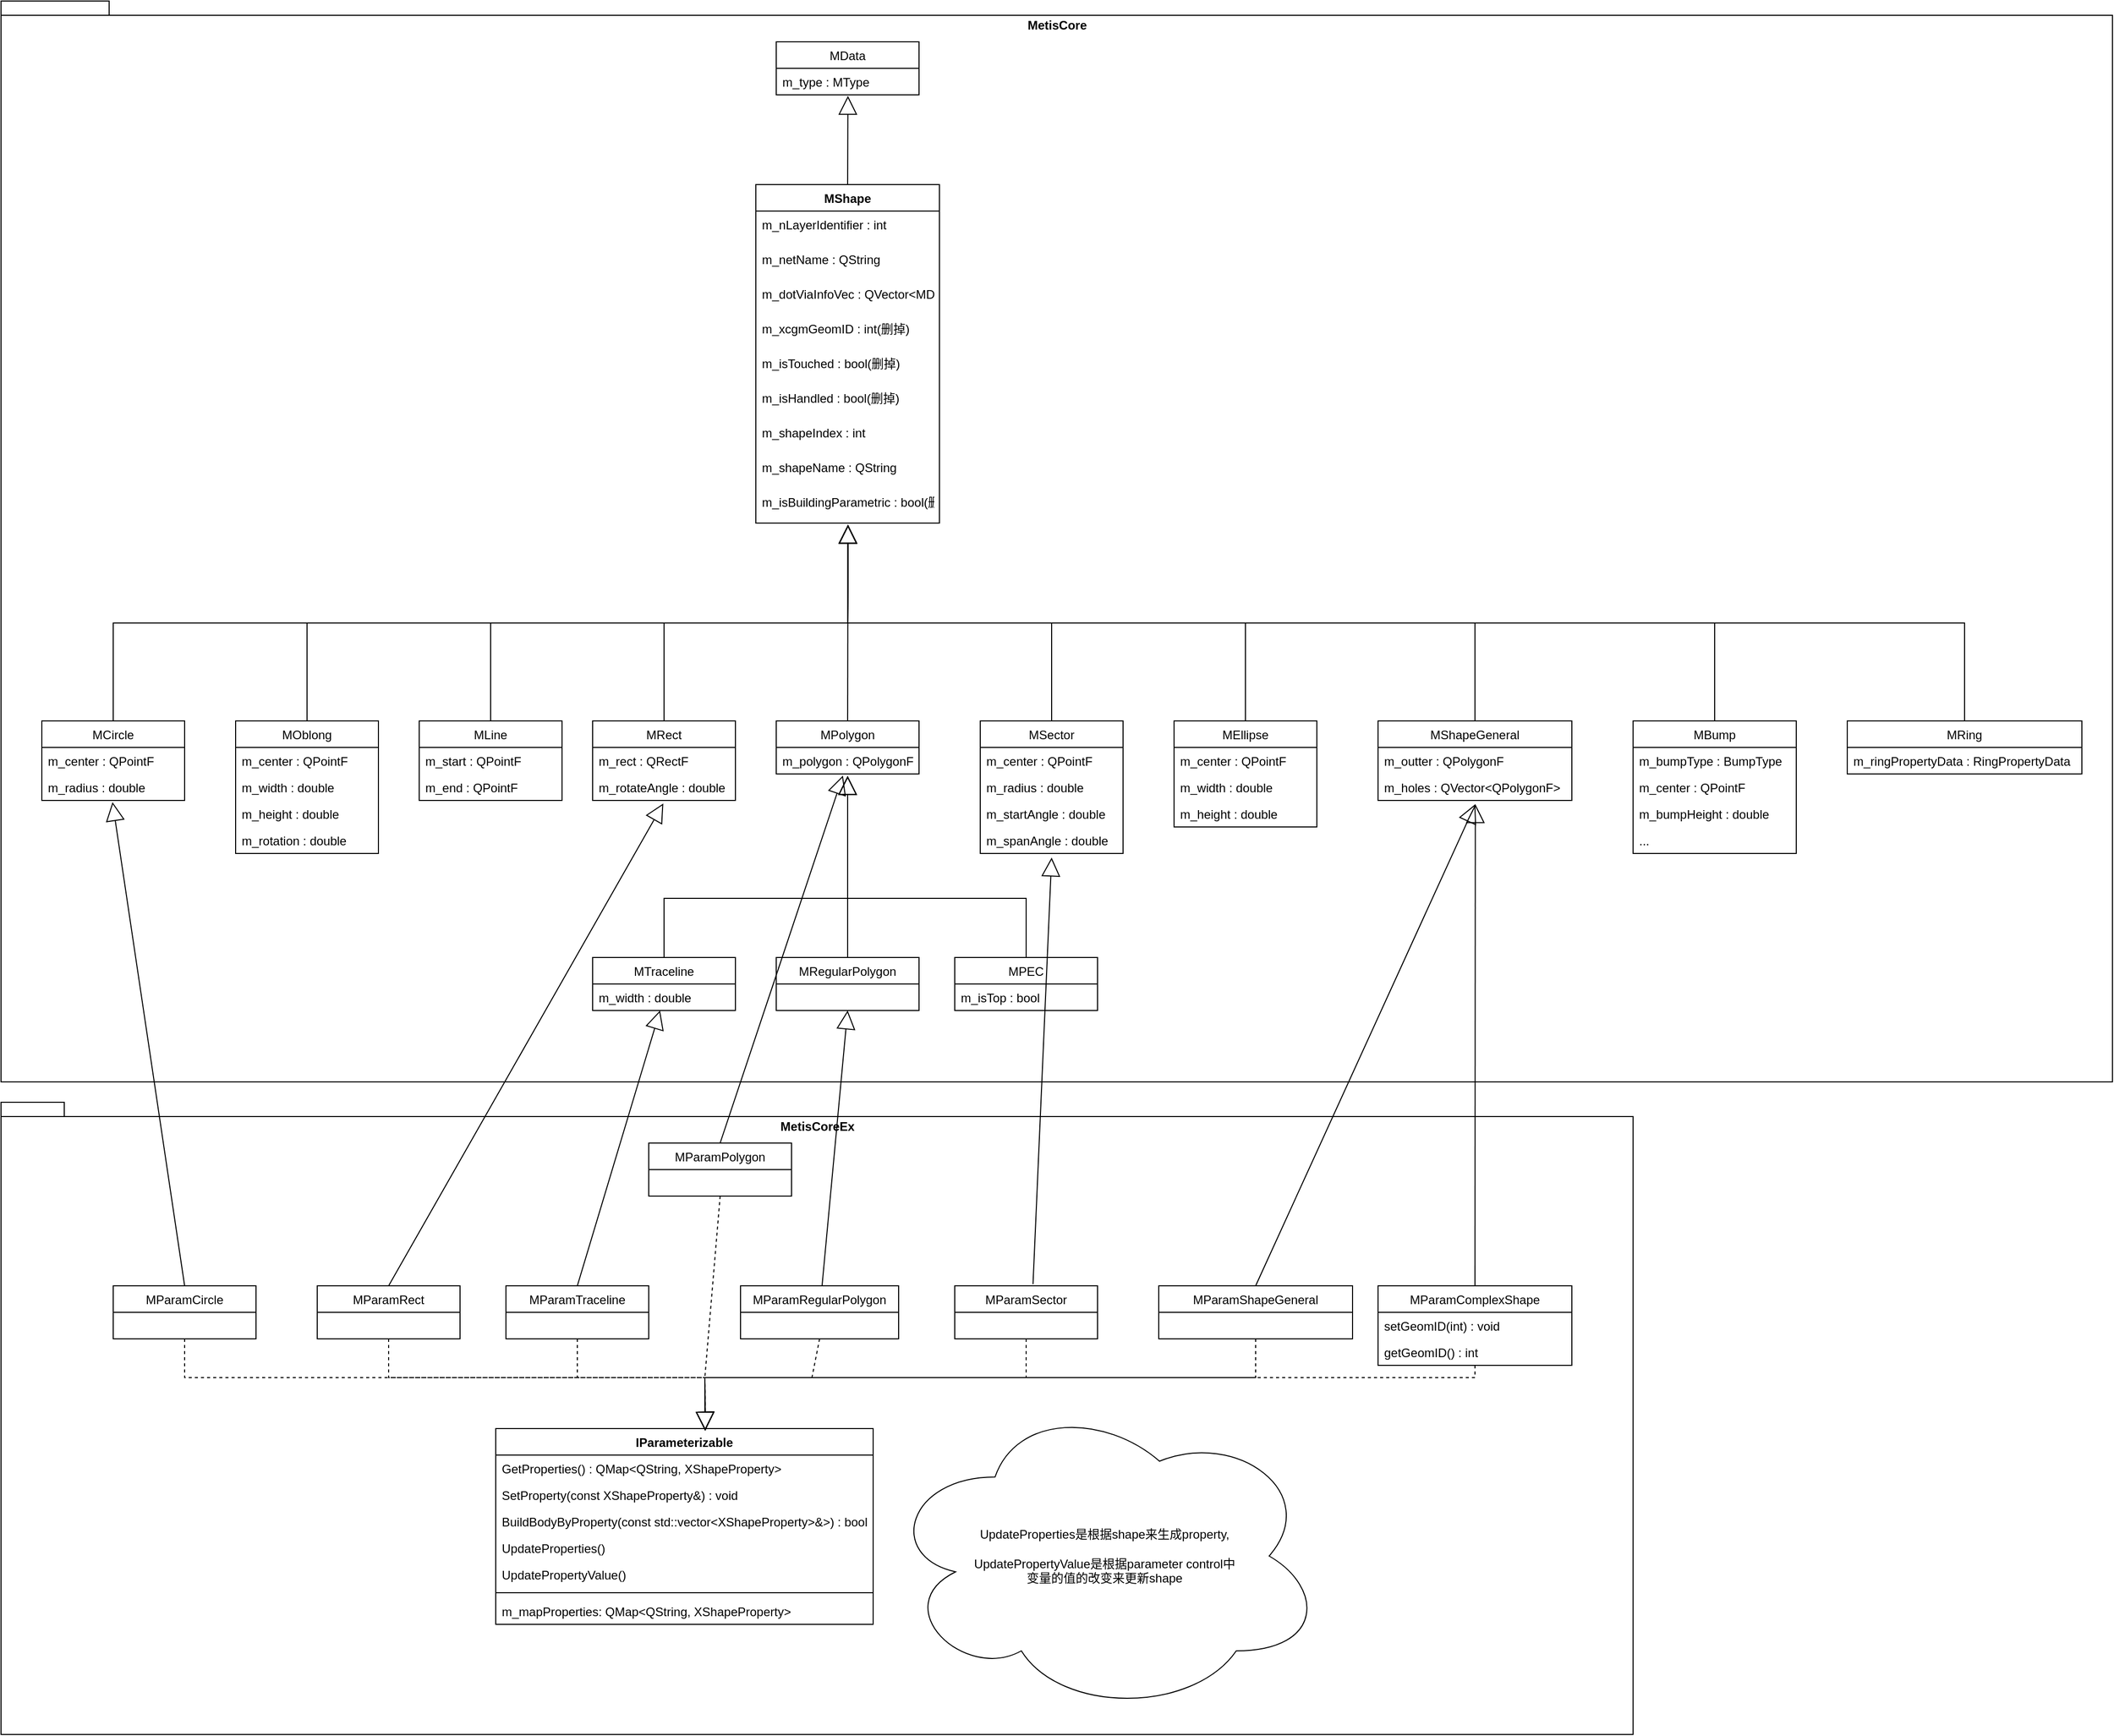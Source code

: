 <mxfile version="15.8.8" type="github">
  <diagram id="C5RBs43oDa-KdzZeNtuy" name="Page-1">
    <mxGraphModel dx="2915" dy="980" grid="1" gridSize="10" guides="1" tooltips="1" connect="1" arrows="1" fold="1" page="1" pageScale="1" pageWidth="827" pageHeight="1169" math="0" shadow="0">
      <root>
        <mxCell id="WIyWlLk6GJQsqaUBKTNV-0" />
        <mxCell id="WIyWlLk6GJQsqaUBKTNV-1" parent="WIyWlLk6GJQsqaUBKTNV-0" />
        <mxCell id="aMKjrzGWHhNSNLpxODro-223" value="MetisCoreEx" style="shape=folder;fontStyle=1;spacingTop=10;tabWidth=40;tabHeight=14;tabPosition=left;html=1;verticalAlign=top;" vertex="1" parent="WIyWlLk6GJQsqaUBKTNV-1">
          <mxGeometry x="-470" y="1090" width="1600" height="620" as="geometry" />
        </mxCell>
        <mxCell id="aMKjrzGWHhNSNLpxODro-220" value="MetisCore" style="shape=folder;fontStyle=1;spacingTop=10;tabWidth=40;tabHeight=14;tabPosition=left;html=1;verticalAlign=top;" vertex="1" parent="WIyWlLk6GJQsqaUBKTNV-1">
          <mxGeometry x="-470" y="10" width="2070" height="1060" as="geometry" />
        </mxCell>
        <mxCell id="aMKjrzGWHhNSNLpxODro-22" value="MShape" style="swimlane;fontStyle=1;align=center;verticalAlign=top;childLayout=stackLayout;horizontal=1;startSize=26;horizontalStack=0;resizeParent=1;resizeParentMax=0;resizeLast=0;collapsible=1;marginBottom=0;" vertex="1" parent="WIyWlLk6GJQsqaUBKTNV-1">
          <mxGeometry x="270" y="190" width="180" height="332" as="geometry" />
        </mxCell>
        <object label="m_nLayerIdentifier : int" id="aMKjrzGWHhNSNLpxODro-30">
          <mxCell style="text;strokeColor=none;fillColor=none;align=left;verticalAlign=top;spacingLeft=4;spacingRight=4;overflow=hidden;rotatable=0;points=[[0,0.5],[1,0.5]];portConstraint=eastwest;" vertex="1" parent="aMKjrzGWHhNSNLpxODro-22">
            <mxGeometry y="26" width="180" height="34" as="geometry" />
          </mxCell>
        </object>
        <object label="m_netName : QString" id="aMKjrzGWHhNSNLpxODro-33">
          <mxCell style="text;strokeColor=none;fillColor=none;align=left;verticalAlign=top;spacingLeft=4;spacingRight=4;overflow=hidden;rotatable=0;points=[[0,0.5],[1,0.5]];portConstraint=eastwest;" vertex="1" parent="aMKjrzGWHhNSNLpxODro-22">
            <mxGeometry y="60" width="180" height="34" as="geometry" />
          </mxCell>
        </object>
        <object label="m_dotViaInfoVec : QVector&lt;MDotViaInfo&gt;" id="aMKjrzGWHhNSNLpxODro-32">
          <mxCell style="text;strokeColor=none;fillColor=none;align=left;verticalAlign=top;spacingLeft=4;spacingRight=4;overflow=hidden;rotatable=0;points=[[0,0.5],[1,0.5]];portConstraint=eastwest;" vertex="1" parent="aMKjrzGWHhNSNLpxODro-22">
            <mxGeometry y="94" width="180" height="34" as="geometry" />
          </mxCell>
        </object>
        <object label="m_xcgmGeomID : int(删掉)" id="aMKjrzGWHhNSNLpxODro-31">
          <mxCell style="text;strokeColor=none;fillColor=none;align=left;verticalAlign=top;spacingLeft=4;spacingRight=4;overflow=hidden;rotatable=0;points=[[0,0.5],[1,0.5]];portConstraint=eastwest;" vertex="1" parent="aMKjrzGWHhNSNLpxODro-22">
            <mxGeometry y="128" width="180" height="34" as="geometry" />
          </mxCell>
        </object>
        <object label="m_isTouched : bool(删掉)" id="aMKjrzGWHhNSNLpxODro-35">
          <mxCell style="text;strokeColor=none;fillColor=none;align=left;verticalAlign=top;spacingLeft=4;spacingRight=4;overflow=hidden;rotatable=0;points=[[0,0.5],[1,0.5]];portConstraint=eastwest;" vertex="1" parent="aMKjrzGWHhNSNLpxODro-22">
            <mxGeometry y="162" width="180" height="34" as="geometry" />
          </mxCell>
        </object>
        <object label="m_isHandled : bool(删掉)" id="aMKjrzGWHhNSNLpxODro-36">
          <mxCell style="text;strokeColor=none;fillColor=none;align=left;verticalAlign=top;spacingLeft=4;spacingRight=4;overflow=hidden;rotatable=0;points=[[0,0.5],[1,0.5]];portConstraint=eastwest;" vertex="1" parent="aMKjrzGWHhNSNLpxODro-22">
            <mxGeometry y="196" width="180" height="34" as="geometry" />
          </mxCell>
        </object>
        <object label="m_shapeIndex : int" id="aMKjrzGWHhNSNLpxODro-37">
          <mxCell style="text;strokeColor=none;fillColor=none;align=left;verticalAlign=top;spacingLeft=4;spacingRight=4;overflow=hidden;rotatable=0;points=[[0,0.5],[1,0.5]];portConstraint=eastwest;" vertex="1" parent="aMKjrzGWHhNSNLpxODro-22">
            <mxGeometry y="230" width="180" height="34" as="geometry" />
          </mxCell>
        </object>
        <object label="m_shapeName : QString" id="aMKjrzGWHhNSNLpxODro-38">
          <mxCell style="text;strokeColor=none;fillColor=none;align=left;verticalAlign=top;spacingLeft=4;spacingRight=4;overflow=hidden;rotatable=0;points=[[0,0.5],[1,0.5]];portConstraint=eastwest;" vertex="1" parent="aMKjrzGWHhNSNLpxODro-22">
            <mxGeometry y="264" width="180" height="34" as="geometry" />
          </mxCell>
        </object>
        <object label="m_isBuildingParametric : bool(删掉)" id="aMKjrzGWHhNSNLpxODro-39">
          <mxCell style="text;strokeColor=none;fillColor=none;align=left;verticalAlign=top;spacingLeft=4;spacingRight=4;overflow=hidden;rotatable=0;points=[[0,0.5],[1,0.5]];portConstraint=eastwest;" vertex="1" parent="aMKjrzGWHhNSNLpxODro-22">
            <mxGeometry y="298" width="180" height="34" as="geometry" />
          </mxCell>
        </object>
        <mxCell id="aMKjrzGWHhNSNLpxODro-40" value="MData" style="swimlane;fontStyle=0;childLayout=stackLayout;horizontal=1;startSize=26;fillColor=none;horizontalStack=0;resizeParent=1;resizeParentMax=0;resizeLast=0;collapsible=1;marginBottom=0;" vertex="1" parent="WIyWlLk6GJQsqaUBKTNV-1">
          <mxGeometry x="290" y="50" width="140" height="52" as="geometry" />
        </mxCell>
        <mxCell id="aMKjrzGWHhNSNLpxODro-41" value="m_type : MType" style="text;strokeColor=none;fillColor=none;align=left;verticalAlign=top;spacingLeft=4;spacingRight=4;overflow=hidden;rotatable=0;points=[[0,0.5],[1,0.5]];portConstraint=eastwest;" vertex="1" parent="aMKjrzGWHhNSNLpxODro-40">
          <mxGeometry y="26" width="140" height="26" as="geometry" />
        </mxCell>
        <mxCell id="aMKjrzGWHhNSNLpxODro-45" value="" style="endArrow=block;endSize=16;endFill=0;html=1;rounded=0;exitX=0.5;exitY=0;exitDx=0;exitDy=0;entryX=0.502;entryY=1.038;entryDx=0;entryDy=0;entryPerimeter=0;" edge="1" parent="WIyWlLk6GJQsqaUBKTNV-1" source="aMKjrzGWHhNSNLpxODro-22" target="aMKjrzGWHhNSNLpxODro-41">
          <mxGeometry x="-0.078" y="-30" width="160" relative="1" as="geometry">
            <mxPoint x="468" y="50" as="sourcePoint" />
            <mxPoint x="628" y="50" as="targetPoint" />
            <mxPoint as="offset" />
          </mxGeometry>
        </mxCell>
        <mxCell id="aMKjrzGWHhNSNLpxODro-46" value="MCircle" style="swimlane;fontStyle=0;childLayout=stackLayout;horizontal=1;startSize=26;fillColor=none;horizontalStack=0;resizeParent=1;resizeParentMax=0;resizeLast=0;collapsible=1;marginBottom=0;" vertex="1" parent="WIyWlLk6GJQsqaUBKTNV-1">
          <mxGeometry x="-430" y="716" width="140" height="78" as="geometry" />
        </mxCell>
        <mxCell id="aMKjrzGWHhNSNLpxODro-47" value="m_center : QPointF" style="text;strokeColor=none;fillColor=none;align=left;verticalAlign=top;spacingLeft=4;spacingRight=4;overflow=hidden;rotatable=0;points=[[0,0.5],[1,0.5]];portConstraint=eastwest;" vertex="1" parent="aMKjrzGWHhNSNLpxODro-46">
          <mxGeometry y="26" width="140" height="26" as="geometry" />
        </mxCell>
        <mxCell id="aMKjrzGWHhNSNLpxODro-48" value="m_radius : double" style="text;strokeColor=none;fillColor=none;align=left;verticalAlign=top;spacingLeft=4;spacingRight=4;overflow=hidden;rotatable=0;points=[[0,0.5],[1,0.5]];portConstraint=eastwest;" vertex="1" parent="aMKjrzGWHhNSNLpxODro-46">
          <mxGeometry y="52" width="140" height="26" as="geometry" />
        </mxCell>
        <mxCell id="aMKjrzGWHhNSNLpxODro-50" value="MOblong" style="swimlane;fontStyle=0;childLayout=stackLayout;horizontal=1;startSize=26;fillColor=none;horizontalStack=0;resizeParent=1;resizeParentMax=0;resizeLast=0;collapsible=1;marginBottom=0;" vertex="1" parent="WIyWlLk6GJQsqaUBKTNV-1">
          <mxGeometry x="-240" y="716" width="140" height="130" as="geometry" />
        </mxCell>
        <mxCell id="aMKjrzGWHhNSNLpxODro-51" value="m_center : QPointF" style="text;strokeColor=none;fillColor=none;align=left;verticalAlign=top;spacingLeft=4;spacingRight=4;overflow=hidden;rotatable=0;points=[[0,0.5],[1,0.5]];portConstraint=eastwest;" vertex="1" parent="aMKjrzGWHhNSNLpxODro-50">
          <mxGeometry y="26" width="140" height="26" as="geometry" />
        </mxCell>
        <mxCell id="aMKjrzGWHhNSNLpxODro-52" value="m_width : double" style="text;strokeColor=none;fillColor=none;align=left;verticalAlign=top;spacingLeft=4;spacingRight=4;overflow=hidden;rotatable=0;points=[[0,0.5],[1,0.5]];portConstraint=eastwest;" vertex="1" parent="aMKjrzGWHhNSNLpxODro-50">
          <mxGeometry y="52" width="140" height="26" as="geometry" />
        </mxCell>
        <mxCell id="aMKjrzGWHhNSNLpxODro-53" value="m_height : double" style="text;strokeColor=none;fillColor=none;align=left;verticalAlign=top;spacingLeft=4;spacingRight=4;overflow=hidden;rotatable=0;points=[[0,0.5],[1,0.5]];portConstraint=eastwest;" vertex="1" parent="aMKjrzGWHhNSNLpxODro-50">
          <mxGeometry y="78" width="140" height="26" as="geometry" />
        </mxCell>
        <mxCell id="aMKjrzGWHhNSNLpxODro-94" value="m_rotation : double" style="text;strokeColor=none;fillColor=none;align=left;verticalAlign=top;spacingLeft=4;spacingRight=4;overflow=hidden;rotatable=0;points=[[0,0.5],[1,0.5]];portConstraint=eastwest;" vertex="1" parent="aMKjrzGWHhNSNLpxODro-50">
          <mxGeometry y="104" width="140" height="26" as="geometry" />
        </mxCell>
        <mxCell id="aMKjrzGWHhNSNLpxODro-54" value="MLine" style="swimlane;fontStyle=0;childLayout=stackLayout;horizontal=1;startSize=26;fillColor=none;horizontalStack=0;resizeParent=1;resizeParentMax=0;resizeLast=0;collapsible=1;marginBottom=0;" vertex="1" parent="WIyWlLk6GJQsqaUBKTNV-1">
          <mxGeometry x="-60" y="716" width="140" height="78" as="geometry" />
        </mxCell>
        <mxCell id="aMKjrzGWHhNSNLpxODro-55" value="m_start : QPointF" style="text;strokeColor=none;fillColor=none;align=left;verticalAlign=top;spacingLeft=4;spacingRight=4;overflow=hidden;rotatable=0;points=[[0,0.5],[1,0.5]];portConstraint=eastwest;" vertex="1" parent="aMKjrzGWHhNSNLpxODro-54">
          <mxGeometry y="26" width="140" height="26" as="geometry" />
        </mxCell>
        <mxCell id="aMKjrzGWHhNSNLpxODro-56" value="m_end : QPointF" style="text;strokeColor=none;fillColor=none;align=left;verticalAlign=top;spacingLeft=4;spacingRight=4;overflow=hidden;rotatable=0;points=[[0,0.5],[1,0.5]];portConstraint=eastwest;" vertex="1" parent="aMKjrzGWHhNSNLpxODro-54">
          <mxGeometry y="52" width="140" height="26" as="geometry" />
        </mxCell>
        <mxCell id="aMKjrzGWHhNSNLpxODro-58" value="MEllipse" style="swimlane;fontStyle=0;childLayout=stackLayout;horizontal=1;startSize=26;fillColor=none;horizontalStack=0;resizeParent=1;resizeParentMax=0;resizeLast=0;collapsible=1;marginBottom=0;" vertex="1" parent="WIyWlLk6GJQsqaUBKTNV-1">
          <mxGeometry x="680" y="716" width="140" height="104" as="geometry" />
        </mxCell>
        <mxCell id="aMKjrzGWHhNSNLpxODro-59" value="m_center : QPointF" style="text;strokeColor=none;fillColor=none;align=left;verticalAlign=top;spacingLeft=4;spacingRight=4;overflow=hidden;rotatable=0;points=[[0,0.5],[1,0.5]];portConstraint=eastwest;" vertex="1" parent="aMKjrzGWHhNSNLpxODro-58">
          <mxGeometry y="26" width="140" height="26" as="geometry" />
        </mxCell>
        <mxCell id="aMKjrzGWHhNSNLpxODro-60" value="m_width : double" style="text;strokeColor=none;fillColor=none;align=left;verticalAlign=top;spacingLeft=4;spacingRight=4;overflow=hidden;rotatable=0;points=[[0,0.5],[1,0.5]];portConstraint=eastwest;" vertex="1" parent="aMKjrzGWHhNSNLpxODro-58">
          <mxGeometry y="52" width="140" height="26" as="geometry" />
        </mxCell>
        <mxCell id="aMKjrzGWHhNSNLpxODro-61" value="m_height : double" style="text;strokeColor=none;fillColor=none;align=left;verticalAlign=top;spacingLeft=4;spacingRight=4;overflow=hidden;rotatable=0;points=[[0,0.5],[1,0.5]];portConstraint=eastwest;" vertex="1" parent="aMKjrzGWHhNSNLpxODro-58">
          <mxGeometry y="78" width="140" height="26" as="geometry" />
        </mxCell>
        <mxCell id="aMKjrzGWHhNSNLpxODro-62" value="MSector" style="swimlane;fontStyle=0;childLayout=stackLayout;horizontal=1;startSize=26;fillColor=none;horizontalStack=0;resizeParent=1;resizeParentMax=0;resizeLast=0;collapsible=1;marginBottom=0;" vertex="1" parent="WIyWlLk6GJQsqaUBKTNV-1">
          <mxGeometry x="490" y="716" width="140" height="130" as="geometry" />
        </mxCell>
        <mxCell id="aMKjrzGWHhNSNLpxODro-63" value="m_center : QPointF" style="text;strokeColor=none;fillColor=none;align=left;verticalAlign=top;spacingLeft=4;spacingRight=4;overflow=hidden;rotatable=0;points=[[0,0.5],[1,0.5]];portConstraint=eastwest;" vertex="1" parent="aMKjrzGWHhNSNLpxODro-62">
          <mxGeometry y="26" width="140" height="26" as="geometry" />
        </mxCell>
        <mxCell id="aMKjrzGWHhNSNLpxODro-64" value="m_radius : double" style="text;strokeColor=none;fillColor=none;align=left;verticalAlign=top;spacingLeft=4;spacingRight=4;overflow=hidden;rotatable=0;points=[[0,0.5],[1,0.5]];portConstraint=eastwest;" vertex="1" parent="aMKjrzGWHhNSNLpxODro-62">
          <mxGeometry y="52" width="140" height="26" as="geometry" />
        </mxCell>
        <mxCell id="aMKjrzGWHhNSNLpxODro-65" value="m_startAngle : double" style="text;strokeColor=none;fillColor=none;align=left;verticalAlign=top;spacingLeft=4;spacingRight=4;overflow=hidden;rotatable=0;points=[[0,0.5],[1,0.5]];portConstraint=eastwest;" vertex="1" parent="aMKjrzGWHhNSNLpxODro-62">
          <mxGeometry y="78" width="140" height="26" as="geometry" />
        </mxCell>
        <mxCell id="aMKjrzGWHhNSNLpxODro-114" value="m_spanAngle : double" style="text;strokeColor=none;fillColor=none;align=left;verticalAlign=top;spacingLeft=4;spacingRight=4;overflow=hidden;rotatable=0;points=[[0,0.5],[1,0.5]];portConstraint=eastwest;" vertex="1" parent="aMKjrzGWHhNSNLpxODro-62">
          <mxGeometry y="104" width="140" height="26" as="geometry" />
        </mxCell>
        <mxCell id="aMKjrzGWHhNSNLpxODro-70" value="MTraceline" style="swimlane;fontStyle=0;childLayout=stackLayout;horizontal=1;startSize=26;fillColor=none;horizontalStack=0;resizeParent=1;resizeParentMax=0;resizeLast=0;collapsible=1;marginBottom=0;" vertex="1" parent="WIyWlLk6GJQsqaUBKTNV-1">
          <mxGeometry x="110" y="948" width="140" height="52" as="geometry" />
        </mxCell>
        <mxCell id="aMKjrzGWHhNSNLpxODro-71" value="m_width : double" style="text;strokeColor=none;fillColor=none;align=left;verticalAlign=top;spacingLeft=4;spacingRight=4;overflow=hidden;rotatable=0;points=[[0,0.5],[1,0.5]];portConstraint=eastwest;" vertex="1" parent="aMKjrzGWHhNSNLpxODro-70">
          <mxGeometry y="26" width="140" height="26" as="geometry" />
        </mxCell>
        <mxCell id="aMKjrzGWHhNSNLpxODro-86" value="MShapeGeneral" style="swimlane;fontStyle=0;childLayout=stackLayout;horizontal=1;startSize=26;fillColor=none;horizontalStack=0;resizeParent=1;resizeParentMax=0;resizeLast=0;collapsible=1;marginBottom=0;" vertex="1" parent="WIyWlLk6GJQsqaUBKTNV-1">
          <mxGeometry x="880" y="716" width="190" height="78" as="geometry" />
        </mxCell>
        <mxCell id="aMKjrzGWHhNSNLpxODro-87" value="m_outter : QPolygonF" style="text;strokeColor=none;fillColor=none;align=left;verticalAlign=top;spacingLeft=4;spacingRight=4;overflow=hidden;rotatable=0;points=[[0,0.5],[1,0.5]];portConstraint=eastwest;" vertex="1" parent="aMKjrzGWHhNSNLpxODro-86">
          <mxGeometry y="26" width="190" height="26" as="geometry" />
        </mxCell>
        <mxCell id="aMKjrzGWHhNSNLpxODro-88" value="m_holes : QVector&lt;QPolygonF&gt;" style="text;strokeColor=none;fillColor=none;align=left;verticalAlign=top;spacingLeft=4;spacingRight=4;overflow=hidden;rotatable=0;points=[[0,0.5],[1,0.5]];portConstraint=eastwest;" vertex="1" parent="aMKjrzGWHhNSNLpxODro-86">
          <mxGeometry y="52" width="190" height="26" as="geometry" />
        </mxCell>
        <mxCell id="aMKjrzGWHhNSNLpxODro-95" value="MRect" style="swimlane;fontStyle=0;childLayout=stackLayout;horizontal=1;startSize=26;fillColor=none;horizontalStack=0;resizeParent=1;resizeParentMax=0;resizeLast=0;collapsible=1;marginBottom=0;" vertex="1" parent="WIyWlLk6GJQsqaUBKTNV-1">
          <mxGeometry x="110" y="716" width="140" height="78" as="geometry" />
        </mxCell>
        <mxCell id="aMKjrzGWHhNSNLpxODro-96" value="m_rect : QRectF" style="text;strokeColor=none;fillColor=none;align=left;verticalAlign=top;spacingLeft=4;spacingRight=4;overflow=hidden;rotatable=0;points=[[0,0.5],[1,0.5]];portConstraint=eastwest;" vertex="1" parent="aMKjrzGWHhNSNLpxODro-95">
          <mxGeometry y="26" width="140" height="26" as="geometry" />
        </mxCell>
        <mxCell id="aMKjrzGWHhNSNLpxODro-97" value="m_rotateAngle : double" style="text;strokeColor=none;fillColor=none;align=left;verticalAlign=top;spacingLeft=4;spacingRight=4;overflow=hidden;rotatable=0;points=[[0,0.5],[1,0.5]];portConstraint=eastwest;" vertex="1" parent="aMKjrzGWHhNSNLpxODro-95">
          <mxGeometry y="52" width="140" height="26" as="geometry" />
        </mxCell>
        <mxCell id="aMKjrzGWHhNSNLpxODro-98" value="MPolygon" style="swimlane;fontStyle=0;childLayout=stackLayout;horizontal=1;startSize=26;fillColor=none;horizontalStack=0;resizeParent=1;resizeParentMax=0;resizeLast=0;collapsible=1;marginBottom=0;" vertex="1" parent="WIyWlLk6GJQsqaUBKTNV-1">
          <mxGeometry x="290" y="716" width="140" height="52" as="geometry" />
        </mxCell>
        <mxCell id="aMKjrzGWHhNSNLpxODro-99" value="m_polygon : QPolygonF" style="text;strokeColor=none;fillColor=none;align=left;verticalAlign=top;spacingLeft=4;spacingRight=4;overflow=hidden;rotatable=0;points=[[0,0.5],[1,0.5]];portConstraint=eastwest;" vertex="1" parent="aMKjrzGWHhNSNLpxODro-98">
          <mxGeometry y="26" width="140" height="26" as="geometry" />
        </mxCell>
        <mxCell id="aMKjrzGWHhNSNLpxODro-109" value="MRegularPolygon" style="swimlane;fontStyle=0;childLayout=stackLayout;horizontal=1;startSize=26;fillColor=none;horizontalStack=0;resizeParent=1;resizeParentMax=0;resizeLast=0;collapsible=1;marginBottom=0;" vertex="1" parent="WIyWlLk6GJQsqaUBKTNV-1">
          <mxGeometry x="290" y="948" width="140" height="52" as="geometry" />
        </mxCell>
        <mxCell id="aMKjrzGWHhNSNLpxODro-115" value="MRing" style="swimlane;fontStyle=0;childLayout=stackLayout;horizontal=1;startSize=26;fillColor=none;horizontalStack=0;resizeParent=1;resizeParentMax=0;resizeLast=0;collapsible=1;marginBottom=0;" vertex="1" parent="WIyWlLk6GJQsqaUBKTNV-1">
          <mxGeometry x="1340" y="716" width="230" height="52" as="geometry" />
        </mxCell>
        <mxCell id="aMKjrzGWHhNSNLpxODro-116" value="m_ringPropertyData : RingPropertyData" style="text;strokeColor=none;fillColor=none;align=left;verticalAlign=top;spacingLeft=4;spacingRight=4;overflow=hidden;rotatable=0;points=[[0,0.5],[1,0.5]];portConstraint=eastwest;" vertex="1" parent="aMKjrzGWHhNSNLpxODro-115">
          <mxGeometry y="26" width="230" height="26" as="geometry" />
        </mxCell>
        <mxCell id="aMKjrzGWHhNSNLpxODro-119" value="MPEC" style="swimlane;fontStyle=0;childLayout=stackLayout;horizontal=1;startSize=26;fillColor=none;horizontalStack=0;resizeParent=1;resizeParentMax=0;resizeLast=0;collapsible=1;marginBottom=0;" vertex="1" parent="WIyWlLk6GJQsqaUBKTNV-1">
          <mxGeometry x="465" y="948" width="140" height="52" as="geometry" />
        </mxCell>
        <mxCell id="aMKjrzGWHhNSNLpxODro-120" value="m_isTop : bool" style="text;strokeColor=none;fillColor=none;align=left;verticalAlign=top;spacingLeft=4;spacingRight=4;overflow=hidden;rotatable=0;points=[[0,0.5],[1,0.5]];portConstraint=eastwest;" vertex="1" parent="aMKjrzGWHhNSNLpxODro-119">
          <mxGeometry y="26" width="140" height="26" as="geometry" />
        </mxCell>
        <mxCell id="aMKjrzGWHhNSNLpxODro-123" value="MBump" style="swimlane;fontStyle=0;childLayout=stackLayout;horizontal=1;startSize=26;fillColor=none;horizontalStack=0;resizeParent=1;resizeParentMax=0;resizeLast=0;collapsible=1;marginBottom=0;" vertex="1" parent="WIyWlLk6GJQsqaUBKTNV-1">
          <mxGeometry x="1130" y="716" width="160" height="130" as="geometry" />
        </mxCell>
        <mxCell id="aMKjrzGWHhNSNLpxODro-124" value="m_bumpType : BumpType" style="text;strokeColor=none;fillColor=none;align=left;verticalAlign=top;spacingLeft=4;spacingRight=4;overflow=hidden;rotatable=0;points=[[0,0.5],[1,0.5]];portConstraint=eastwest;" vertex="1" parent="aMKjrzGWHhNSNLpxODro-123">
          <mxGeometry y="26" width="160" height="26" as="geometry" />
        </mxCell>
        <mxCell id="aMKjrzGWHhNSNLpxODro-125" value="m_center : QPointF" style="text;strokeColor=none;fillColor=none;align=left;verticalAlign=top;spacingLeft=4;spacingRight=4;overflow=hidden;rotatable=0;points=[[0,0.5],[1,0.5]];portConstraint=eastwest;" vertex="1" parent="aMKjrzGWHhNSNLpxODro-123">
          <mxGeometry y="52" width="160" height="26" as="geometry" />
        </mxCell>
        <mxCell id="aMKjrzGWHhNSNLpxODro-126" value="m_bumpHeight : double" style="text;strokeColor=none;fillColor=none;align=left;verticalAlign=top;spacingLeft=4;spacingRight=4;overflow=hidden;rotatable=0;points=[[0,0.5],[1,0.5]];portConstraint=eastwest;" vertex="1" parent="aMKjrzGWHhNSNLpxODro-123">
          <mxGeometry y="78" width="160" height="26" as="geometry" />
        </mxCell>
        <mxCell id="aMKjrzGWHhNSNLpxODro-134" value="..." style="text;strokeColor=none;fillColor=none;align=left;verticalAlign=top;spacingLeft=4;spacingRight=4;overflow=hidden;rotatable=0;points=[[0,0.5],[1,0.5]];portConstraint=eastwest;" vertex="1" parent="aMKjrzGWHhNSNLpxODro-123">
          <mxGeometry y="104" width="160" height="26" as="geometry" />
        </mxCell>
        <mxCell id="aMKjrzGWHhNSNLpxODro-128" value="" style="endArrow=block;endSize=16;endFill=0;html=1;rounded=0;exitX=0.5;exitY=0;exitDx=0;exitDy=0;" edge="1" parent="WIyWlLk6GJQsqaUBKTNV-1" source="aMKjrzGWHhNSNLpxODro-109">
          <mxGeometry x="0.043" y="60" width="160" relative="1" as="geometry">
            <mxPoint x="290" y="880" as="sourcePoint" />
            <mxPoint x="360" y="770" as="targetPoint" />
            <mxPoint as="offset" />
          </mxGeometry>
        </mxCell>
        <mxCell id="aMKjrzGWHhNSNLpxODro-130" value="" style="endArrow=block;endSize=16;endFill=0;html=1;rounded=0;exitX=0.5;exitY=0;exitDx=0;exitDy=0;" edge="1" parent="WIyWlLk6GJQsqaUBKTNV-1" source="aMKjrzGWHhNSNLpxODro-70">
          <mxGeometry x="0.043" y="60" width="160" relative="1" as="geometry">
            <mxPoint x="180" y="990" as="sourcePoint" />
            <mxPoint x="360" y="770" as="targetPoint" />
            <Array as="points">
              <mxPoint x="180" y="890" />
              <mxPoint x="360" y="890" />
            </Array>
            <mxPoint as="offset" />
          </mxGeometry>
        </mxCell>
        <mxCell id="aMKjrzGWHhNSNLpxODro-132" value="" style="endArrow=block;endSize=16;endFill=0;html=1;rounded=0;exitX=0.5;exitY=0;exitDx=0;exitDy=0;" edge="1" parent="WIyWlLk6GJQsqaUBKTNV-1" source="aMKjrzGWHhNSNLpxODro-119">
          <mxGeometry x="0.043" y="60" width="160" relative="1" as="geometry">
            <mxPoint x="560" y="990" as="sourcePoint" />
            <mxPoint x="360" y="770" as="targetPoint" />
            <Array as="points">
              <mxPoint x="535" y="890" />
              <mxPoint x="360" y="890" />
            </Array>
            <mxPoint as="offset" />
          </mxGeometry>
        </mxCell>
        <mxCell id="aMKjrzGWHhNSNLpxODro-136" value="" style="endArrow=block;endSize=16;endFill=0;html=1;rounded=0;exitX=0.5;exitY=0;exitDx=0;exitDy=0;entryX=0.502;entryY=1.049;entryDx=0;entryDy=0;entryPerimeter=0;" edge="1" parent="WIyWlLk6GJQsqaUBKTNV-1" source="aMKjrzGWHhNSNLpxODro-98" target="aMKjrzGWHhNSNLpxODro-39">
          <mxGeometry x="-0.006" y="129" width="160" relative="1" as="geometry">
            <mxPoint x="290" y="700" as="sourcePoint" />
            <mxPoint x="490" y="610" as="targetPoint" />
            <mxPoint as="offset" />
          </mxGeometry>
        </mxCell>
        <mxCell id="aMKjrzGWHhNSNLpxODro-152" value="" style="endArrow=block;endSize=16;endFill=0;html=1;rounded=0;exitX=0.5;exitY=0;exitDx=0;exitDy=0;entryX=0.502;entryY=1.049;entryDx=0;entryDy=0;entryPerimeter=0;" edge="1" parent="WIyWlLk6GJQsqaUBKTNV-1" source="aMKjrzGWHhNSNLpxODro-46" target="aMKjrzGWHhNSNLpxODro-39">
          <mxGeometry x="-0.006" y="129" width="160" relative="1" as="geometry">
            <mxPoint x="290" y="700" as="sourcePoint" />
            <mxPoint x="490" y="610" as="targetPoint" />
            <Array as="points">
              <mxPoint x="-360" y="620" />
              <mxPoint x="360" y="620" />
            </Array>
            <mxPoint as="offset" />
          </mxGeometry>
        </mxCell>
        <mxCell id="aMKjrzGWHhNSNLpxODro-153" value="" style="endArrow=block;endSize=16;endFill=0;html=1;rounded=0;exitX=0.5;exitY=0;exitDx=0;exitDy=0;entryX=0.502;entryY=1.049;entryDx=0;entryDy=0;entryPerimeter=0;" edge="1" parent="WIyWlLk6GJQsqaUBKTNV-1" source="aMKjrzGWHhNSNLpxODro-50" target="aMKjrzGWHhNSNLpxODro-39">
          <mxGeometry x="-0.006" y="129" width="160" relative="1" as="geometry">
            <mxPoint x="290" y="700" as="sourcePoint" />
            <mxPoint x="490" y="610" as="targetPoint" />
            <Array as="points">
              <mxPoint x="-170" y="620" />
              <mxPoint x="360" y="620" />
            </Array>
            <mxPoint as="offset" />
          </mxGeometry>
        </mxCell>
        <mxCell id="aMKjrzGWHhNSNLpxODro-154" value="" style="endArrow=block;endSize=16;endFill=0;html=1;rounded=0;exitX=0.5;exitY=0;exitDx=0;exitDy=0;entryX=0.502;entryY=1.049;entryDx=0;entryDy=0;entryPerimeter=0;" edge="1" parent="WIyWlLk6GJQsqaUBKTNV-1" source="aMKjrzGWHhNSNLpxODro-54" target="aMKjrzGWHhNSNLpxODro-39">
          <mxGeometry x="-0.006" y="129" width="160" relative="1" as="geometry">
            <mxPoint x="290" y="700" as="sourcePoint" />
            <mxPoint x="490" y="610" as="targetPoint" />
            <Array as="points">
              <mxPoint x="10" y="620" />
              <mxPoint x="360" y="620" />
            </Array>
            <mxPoint as="offset" />
          </mxGeometry>
        </mxCell>
        <mxCell id="aMKjrzGWHhNSNLpxODro-155" value="" style="endArrow=block;endSize=16;endFill=0;html=1;rounded=0;exitX=0.5;exitY=0;exitDx=0;exitDy=0;entryX=0.502;entryY=1.049;entryDx=0;entryDy=0;entryPerimeter=0;" edge="1" parent="WIyWlLk6GJQsqaUBKTNV-1" source="aMKjrzGWHhNSNLpxODro-95" target="aMKjrzGWHhNSNLpxODro-39">
          <mxGeometry x="-0.006" y="129" width="160" relative="1" as="geometry">
            <mxPoint x="290" y="700" as="sourcePoint" />
            <mxPoint x="490" y="610" as="targetPoint" />
            <Array as="points">
              <mxPoint x="180" y="620" />
              <mxPoint x="360" y="620" />
            </Array>
            <mxPoint as="offset" />
          </mxGeometry>
        </mxCell>
        <mxCell id="aMKjrzGWHhNSNLpxODro-156" value="" style="endArrow=block;endSize=16;endFill=0;html=1;rounded=0;exitX=0.5;exitY=0;exitDx=0;exitDy=0;entryX=0.502;entryY=1.049;entryDx=0;entryDy=0;entryPerimeter=0;" edge="1" parent="WIyWlLk6GJQsqaUBKTNV-1" source="aMKjrzGWHhNSNLpxODro-62" target="aMKjrzGWHhNSNLpxODro-39">
          <mxGeometry x="-0.006" y="129" width="160" relative="1" as="geometry">
            <mxPoint x="290" y="700" as="sourcePoint" />
            <mxPoint x="490" y="610" as="targetPoint" />
            <Array as="points">
              <mxPoint x="560" y="620" />
              <mxPoint x="360" y="620" />
            </Array>
            <mxPoint as="offset" />
          </mxGeometry>
        </mxCell>
        <mxCell id="aMKjrzGWHhNSNLpxODro-157" value="" style="endArrow=block;endSize=16;endFill=0;html=1;rounded=0;exitX=0.5;exitY=0;exitDx=0;exitDy=0;entryX=0.502;entryY=1.049;entryDx=0;entryDy=0;entryPerimeter=0;" edge="1" parent="WIyWlLk6GJQsqaUBKTNV-1" source="aMKjrzGWHhNSNLpxODro-58" target="aMKjrzGWHhNSNLpxODro-39">
          <mxGeometry x="-0.006" y="129" width="160" relative="1" as="geometry">
            <mxPoint x="290" y="700" as="sourcePoint" />
            <mxPoint x="490" y="610" as="targetPoint" />
            <Array as="points">
              <mxPoint x="750" y="620" />
              <mxPoint x="360" y="620" />
            </Array>
            <mxPoint as="offset" />
          </mxGeometry>
        </mxCell>
        <mxCell id="aMKjrzGWHhNSNLpxODro-158" value="" style="endArrow=block;endSize=16;endFill=0;html=1;rounded=0;exitX=0.5;exitY=0;exitDx=0;exitDy=0;entryX=0.502;entryY=1.049;entryDx=0;entryDy=0;entryPerimeter=0;" edge="1" parent="WIyWlLk6GJQsqaUBKTNV-1" source="aMKjrzGWHhNSNLpxODro-86" target="aMKjrzGWHhNSNLpxODro-39">
          <mxGeometry x="-0.006" y="129" width="160" relative="1" as="geometry">
            <mxPoint x="290" y="700" as="sourcePoint" />
            <mxPoint x="490" y="610" as="targetPoint" />
            <Array as="points">
              <mxPoint x="975" y="620" />
              <mxPoint x="360" y="620" />
            </Array>
            <mxPoint as="offset" />
          </mxGeometry>
        </mxCell>
        <mxCell id="aMKjrzGWHhNSNLpxODro-159" value="" style="endArrow=block;endSize=16;endFill=0;html=1;rounded=0;exitX=0.5;exitY=0;exitDx=0;exitDy=0;entryX=0.502;entryY=1.049;entryDx=0;entryDy=0;entryPerimeter=0;" edge="1" parent="WIyWlLk6GJQsqaUBKTNV-1" source="aMKjrzGWHhNSNLpxODro-123" target="aMKjrzGWHhNSNLpxODro-39">
          <mxGeometry x="-0.006" y="129" width="160" relative="1" as="geometry">
            <mxPoint x="290" y="700" as="sourcePoint" />
            <mxPoint x="490" y="610" as="targetPoint" />
            <Array as="points">
              <mxPoint x="1210" y="620" />
              <mxPoint x="360" y="620" />
            </Array>
            <mxPoint as="offset" />
          </mxGeometry>
        </mxCell>
        <mxCell id="aMKjrzGWHhNSNLpxODro-160" value="" style="endArrow=block;endSize=16;endFill=0;html=1;rounded=0;exitX=0.5;exitY=0;exitDx=0;exitDy=0;entryX=0.502;entryY=1.049;entryDx=0;entryDy=0;entryPerimeter=0;" edge="1" parent="WIyWlLk6GJQsqaUBKTNV-1" source="aMKjrzGWHhNSNLpxODro-115" target="aMKjrzGWHhNSNLpxODro-39">
          <mxGeometry x="-0.006" y="129" width="160" relative="1" as="geometry">
            <mxPoint x="290" y="700" as="sourcePoint" />
            <mxPoint x="490" y="610" as="targetPoint" />
            <Array as="points">
              <mxPoint x="1455" y="620" />
              <mxPoint x="360" y="620" />
            </Array>
            <mxPoint as="offset" />
          </mxGeometry>
        </mxCell>
        <mxCell id="aMKjrzGWHhNSNLpxODro-161" value="IParameterizable" style="swimlane;fontStyle=1;align=center;verticalAlign=top;childLayout=stackLayout;horizontal=1;startSize=26;horizontalStack=0;resizeParent=1;resizeParentMax=0;resizeLast=0;collapsible=1;marginBottom=0;" vertex="1" parent="WIyWlLk6GJQsqaUBKTNV-1">
          <mxGeometry x="15" y="1410" width="370" height="192" as="geometry" />
        </mxCell>
        <mxCell id="aMKjrzGWHhNSNLpxODro-166" value="GetProperties() : QMap&lt;QString, XShapeProperty&gt;" style="text;strokeColor=none;fillColor=none;align=left;verticalAlign=top;spacingLeft=4;spacingRight=4;overflow=hidden;rotatable=0;points=[[0,0.5],[1,0.5]];portConstraint=eastwest;" vertex="1" parent="aMKjrzGWHhNSNLpxODro-161">
          <mxGeometry y="26" width="370" height="26" as="geometry" />
        </mxCell>
        <mxCell id="aMKjrzGWHhNSNLpxODro-171" value="SetProperty(const XShapeProperty&amp;) : void" style="text;strokeColor=none;fillColor=none;align=left;verticalAlign=top;spacingLeft=4;spacingRight=4;overflow=hidden;rotatable=0;points=[[0,0.5],[1,0.5]];portConstraint=eastwest;" vertex="1" parent="aMKjrzGWHhNSNLpxODro-161">
          <mxGeometry y="52" width="370" height="26" as="geometry" />
        </mxCell>
        <mxCell id="aMKjrzGWHhNSNLpxODro-172" value="BuildBodyByProperty(const std::vector&lt;XShapeProperty&gt;&amp;&gt;) : bool" style="text;strokeColor=none;fillColor=none;align=left;verticalAlign=top;spacingLeft=4;spacingRight=4;overflow=hidden;rotatable=0;points=[[0,0.5],[1,0.5]];portConstraint=eastwest;" vertex="1" parent="aMKjrzGWHhNSNLpxODro-161">
          <mxGeometry y="78" width="370" height="26" as="geometry" />
        </mxCell>
        <mxCell id="aMKjrzGWHhNSNLpxODro-232" value="UpdateProperties()" style="text;strokeColor=none;fillColor=none;align=left;verticalAlign=top;spacingLeft=4;spacingRight=4;overflow=hidden;rotatable=0;points=[[0,0.5],[1,0.5]];portConstraint=eastwest;" vertex="1" parent="aMKjrzGWHhNSNLpxODro-161">
          <mxGeometry y="104" width="370" height="26" as="geometry" />
        </mxCell>
        <mxCell id="aMKjrzGWHhNSNLpxODro-225" value="UpdatePropertyValue()" style="text;strokeColor=none;fillColor=none;align=left;verticalAlign=top;spacingLeft=4;spacingRight=4;overflow=hidden;rotatable=0;points=[[0,0.5],[1,0.5]];portConstraint=eastwest;" vertex="1" parent="aMKjrzGWHhNSNLpxODro-161">
          <mxGeometry y="130" width="370" height="26" as="geometry" />
        </mxCell>
        <mxCell id="aMKjrzGWHhNSNLpxODro-230" value="" style="line;strokeWidth=1;fillColor=none;align=left;verticalAlign=middle;spacingTop=-1;spacingLeft=3;spacingRight=3;rotatable=0;labelPosition=right;points=[];portConstraint=eastwest;" vertex="1" parent="aMKjrzGWHhNSNLpxODro-161">
          <mxGeometry y="156" width="370" height="10" as="geometry" />
        </mxCell>
        <mxCell id="aMKjrzGWHhNSNLpxODro-231" value="m_mapProperties: QMap&lt;QString, XShapeProperty&gt;" style="text;strokeColor=none;fillColor=none;align=left;verticalAlign=top;spacingLeft=4;spacingRight=4;overflow=hidden;rotatable=0;points=[[0,0.5],[1,0.5]];portConstraint=eastwest;" vertex="1" parent="aMKjrzGWHhNSNLpxODro-161">
          <mxGeometry y="166" width="370" height="26" as="geometry" />
        </mxCell>
        <mxCell id="aMKjrzGWHhNSNLpxODro-174" value="MParamCircle" style="swimlane;fontStyle=0;childLayout=stackLayout;horizontal=1;startSize=26;fillColor=none;horizontalStack=0;resizeParent=1;resizeParentMax=0;resizeLast=0;collapsible=1;marginBottom=0;" vertex="1" parent="WIyWlLk6GJQsqaUBKTNV-1">
          <mxGeometry x="-360" y="1270" width="140" height="52" as="geometry" />
        </mxCell>
        <mxCell id="aMKjrzGWHhNSNLpxODro-180" value="MParamRect" style="swimlane;fontStyle=0;childLayout=stackLayout;horizontal=1;startSize=26;fillColor=none;horizontalStack=0;resizeParent=1;resizeParentMax=0;resizeLast=0;collapsible=1;marginBottom=0;" vertex="1" parent="WIyWlLk6GJQsqaUBKTNV-1">
          <mxGeometry x="-160" y="1270" width="140" height="52" as="geometry" />
        </mxCell>
        <mxCell id="aMKjrzGWHhNSNLpxODro-183" value="MParamPolygon" style="swimlane;fontStyle=0;childLayout=stackLayout;horizontal=1;startSize=26;fillColor=none;horizontalStack=0;resizeParent=1;resizeParentMax=0;resizeLast=0;collapsible=1;marginBottom=0;" vertex="1" parent="WIyWlLk6GJQsqaUBKTNV-1">
          <mxGeometry x="165" y="1130" width="140" height="52" as="geometry" />
        </mxCell>
        <mxCell id="aMKjrzGWHhNSNLpxODro-185" value="MParamTraceline" style="swimlane;fontStyle=0;childLayout=stackLayout;horizontal=1;startSize=26;fillColor=none;horizontalStack=0;resizeParent=1;resizeParentMax=0;resizeLast=0;collapsible=1;marginBottom=0;" vertex="1" parent="WIyWlLk6GJQsqaUBKTNV-1">
          <mxGeometry x="25" y="1270" width="140" height="52" as="geometry" />
        </mxCell>
        <mxCell id="aMKjrzGWHhNSNLpxODro-187" value="MParamSector" style="swimlane;fontStyle=0;childLayout=stackLayout;horizontal=1;startSize=26;fillColor=none;horizontalStack=0;resizeParent=1;resizeParentMax=0;resizeLast=0;collapsible=1;marginBottom=0;" vertex="1" parent="WIyWlLk6GJQsqaUBKTNV-1">
          <mxGeometry x="465" y="1270" width="140" height="52" as="geometry" />
        </mxCell>
        <mxCell id="aMKjrzGWHhNSNLpxODro-196" value="MParamShapeGeneral" style="swimlane;fontStyle=0;childLayout=stackLayout;horizontal=1;startSize=26;fillColor=none;horizontalStack=0;resizeParent=1;resizeParentMax=0;resizeLast=0;collapsible=1;marginBottom=0;" vertex="1" parent="WIyWlLk6GJQsqaUBKTNV-1">
          <mxGeometry x="665" y="1270" width="190" height="52" as="geometry" />
        </mxCell>
        <mxCell id="aMKjrzGWHhNSNLpxODro-199" value="" style="endArrow=block;endSize=16;endFill=0;html=1;rounded=0;exitX=0.5;exitY=0;exitDx=0;exitDy=0;entryX=0.495;entryY=1.064;entryDx=0;entryDy=0;entryPerimeter=0;" edge="1" parent="WIyWlLk6GJQsqaUBKTNV-1" source="aMKjrzGWHhNSNLpxODro-174" target="aMKjrzGWHhNSNLpxODro-48">
          <mxGeometry width="160" relative="1" as="geometry">
            <mxPoint x="-350" y="1190" as="sourcePoint" />
            <mxPoint x="-190" y="1190" as="targetPoint" />
          </mxGeometry>
        </mxCell>
        <mxCell id="aMKjrzGWHhNSNLpxODro-200" value="" style="endArrow=block;endSize=16;endFill=0;html=1;rounded=0;exitX=0.5;exitY=0;exitDx=0;exitDy=0;entryX=0.495;entryY=1.115;entryDx=0;entryDy=0;entryPerimeter=0;" edge="1" parent="WIyWlLk6GJQsqaUBKTNV-1" source="aMKjrzGWHhNSNLpxODro-180" target="aMKjrzGWHhNSNLpxODro-97">
          <mxGeometry x="0.021" y="-10" width="160" relative="1" as="geometry">
            <mxPoint x="-180" y="1314.34" as="sourcePoint" />
            <mxPoint x="-90.7" y="790.004" as="targetPoint" />
            <mxPoint as="offset" />
          </mxGeometry>
        </mxCell>
        <mxCell id="aMKjrzGWHhNSNLpxODro-201" value="" style="endArrow=block;endSize=16;endFill=0;html=1;rounded=0;exitX=0.5;exitY=0;exitDx=0;exitDy=0;entryX=0.467;entryY=1.064;entryDx=0;entryDy=0;entryPerimeter=0;" edge="1" parent="WIyWlLk6GJQsqaUBKTNV-1" source="aMKjrzGWHhNSNLpxODro-183" target="aMKjrzGWHhNSNLpxODro-99">
          <mxGeometry width="160" relative="1" as="geometry">
            <mxPoint x="-240" y="1330" as="sourcePoint" />
            <mxPoint x="189.3" y="806.99" as="targetPoint" />
          </mxGeometry>
        </mxCell>
        <mxCell id="aMKjrzGWHhNSNLpxODro-202" value="" style="endArrow=block;endSize=16;endFill=0;html=1;rounded=0;exitX=0.5;exitY=0;exitDx=0;exitDy=0;" edge="1" parent="WIyWlLk6GJQsqaUBKTNV-1" source="aMKjrzGWHhNSNLpxODro-185" target="aMKjrzGWHhNSNLpxODro-71">
          <mxGeometry width="160" relative="1" as="geometry">
            <mxPoint x="-25" y="1330" as="sourcePoint" />
            <mxPoint x="365.38" y="779.664" as="targetPoint" />
          </mxGeometry>
        </mxCell>
        <mxCell id="aMKjrzGWHhNSNLpxODro-203" value="" style="endArrow=block;endSize=16;endFill=0;html=1;rounded=0;exitX=0.548;exitY=-0.032;exitDx=0;exitDy=0;entryX=0.5;entryY=1.154;entryDx=0;entryDy=0;entryPerimeter=0;exitPerimeter=0;" edge="1" parent="WIyWlLk6GJQsqaUBKTNV-1" source="aMKjrzGWHhNSNLpxODro-187" target="aMKjrzGWHhNSNLpxODro-114">
          <mxGeometry x="0.002" y="-7" width="160" relative="1" as="geometry">
            <mxPoint x="350.39" y="1320" as="sourcePoint" />
            <mxPoint x="369.609" y="1000" as="targetPoint" />
            <mxPoint as="offset" />
          </mxGeometry>
        </mxCell>
        <mxCell id="aMKjrzGWHhNSNLpxODro-204" value="" style="endArrow=block;endSize=16;endFill=0;html=1;rounded=0;exitX=0.5;exitY=0;exitDx=0;exitDy=0;entryX=0.502;entryY=1.141;entryDx=0;entryDy=0;entryPerimeter=0;" edge="1" parent="WIyWlLk6GJQsqaUBKTNV-1" source="aMKjrzGWHhNSNLpxODro-196" target="aMKjrzGWHhNSNLpxODro-88">
          <mxGeometry x="0.029" y="-16" width="160" relative="1" as="geometry">
            <mxPoint x="360.39" y="1330" as="sourcePoint" />
            <mxPoint x="570" y="860.004" as="targetPoint" />
            <mxPoint as="offset" />
          </mxGeometry>
        </mxCell>
        <mxCell id="aMKjrzGWHhNSNLpxODro-205" value="MParamRegularPolygon" style="swimlane;fontStyle=0;childLayout=stackLayout;horizontal=1;startSize=26;fillColor=none;horizontalStack=0;resizeParent=1;resizeParentMax=0;resizeLast=0;collapsible=1;marginBottom=0;" vertex="1" parent="WIyWlLk6GJQsqaUBKTNV-1">
          <mxGeometry x="255" y="1270" width="155" height="52" as="geometry" />
        </mxCell>
        <mxCell id="aMKjrzGWHhNSNLpxODro-206" value="" style="endArrow=block;endSize=16;endFill=0;html=1;rounded=0;exitX=0.5;exitY=1;exitDx=0;exitDy=0;entryX=0.555;entryY=0.011;entryDx=0;entryDy=0;entryPerimeter=0;dashed=1;" edge="1" parent="WIyWlLk6GJQsqaUBKTNV-1" source="aMKjrzGWHhNSNLpxODro-174" target="aMKjrzGWHhNSNLpxODro-161">
          <mxGeometry width="160" relative="1" as="geometry">
            <mxPoint x="-280" y="1280" as="sourcePoint" />
            <mxPoint x="-215.7" y="525.664" as="targetPoint" />
            <Array as="points">
              <mxPoint x="-290" y="1360" />
              <mxPoint x="220" y="1360" />
            </Array>
          </mxGeometry>
        </mxCell>
        <mxCell id="aMKjrzGWHhNSNLpxODro-207" value="" style="endArrow=block;endSize=16;endFill=0;html=1;rounded=0;exitX=0.5;exitY=1;exitDx=0;exitDy=0;entryX=0.555;entryY=0.011;entryDx=0;entryDy=0;entryPerimeter=0;dashed=1" edge="1" parent="WIyWlLk6GJQsqaUBKTNV-1" source="aMKjrzGWHhNSNLpxODro-180" target="aMKjrzGWHhNSNLpxODro-161">
          <mxGeometry width="160" relative="1" as="geometry">
            <mxPoint x="-280" y="1280" as="sourcePoint" />
            <mxPoint x="-215.7" y="525.664" as="targetPoint" />
            <Array as="points">
              <mxPoint x="-90" y="1360" />
              <mxPoint x="220" y="1360" />
            </Array>
          </mxGeometry>
        </mxCell>
        <mxCell id="aMKjrzGWHhNSNLpxODro-209" value="" style="endArrow=block;endSize=16;endFill=0;html=1;rounded=0;exitX=0.5;exitY=1;exitDx=0;exitDy=0;entryX=0.555;entryY=0.011;entryDx=0;entryDy=0;entryPerimeter=0;dashed=1" edge="1" parent="WIyWlLk6GJQsqaUBKTNV-1" source="aMKjrzGWHhNSNLpxODro-185" target="aMKjrzGWHhNSNLpxODro-161">
          <mxGeometry width="160" relative="1" as="geometry">
            <mxPoint x="-280" y="1280" as="sourcePoint" />
            <mxPoint x="-215.7" y="525.664" as="targetPoint" />
            <Array as="points">
              <mxPoint x="95" y="1360" />
              <mxPoint x="220" y="1360" />
            </Array>
          </mxGeometry>
        </mxCell>
        <mxCell id="aMKjrzGWHhNSNLpxODro-211" value="" style="endArrow=block;endSize=16;endFill=0;html=1;rounded=0;exitX=0.5;exitY=1;exitDx=0;exitDy=0;entryX=0.555;entryY=0.011;entryDx=0;entryDy=0;entryPerimeter=0;dashed=1" edge="1" parent="WIyWlLk6GJQsqaUBKTNV-1" source="aMKjrzGWHhNSNLpxODro-205" target="aMKjrzGWHhNSNLpxODro-161">
          <mxGeometry width="160" relative="1" as="geometry">
            <mxPoint x="-280" y="1280" as="sourcePoint" />
            <mxPoint x="-215.7" y="525.664" as="targetPoint" />
            <Array as="points">
              <mxPoint x="325" y="1360" />
              <mxPoint x="220" y="1360" />
            </Array>
          </mxGeometry>
        </mxCell>
        <mxCell id="aMKjrzGWHhNSNLpxODro-212" value="" style="endArrow=block;endSize=16;endFill=0;html=1;rounded=0;exitX=0.5;exitY=1;exitDx=0;exitDy=0;entryX=0.555;entryY=0.011;entryDx=0;entryDy=0;entryPerimeter=0;dashed=1" edge="1" parent="WIyWlLk6GJQsqaUBKTNV-1" source="aMKjrzGWHhNSNLpxODro-187" target="aMKjrzGWHhNSNLpxODro-161">
          <mxGeometry width="160" relative="1" as="geometry">
            <mxPoint x="-280" y="1280" as="sourcePoint" />
            <mxPoint x="-215.7" y="525.664" as="targetPoint" />
            <Array as="points">
              <mxPoint x="535" y="1360" />
              <mxPoint x="220" y="1360" />
            </Array>
          </mxGeometry>
        </mxCell>
        <mxCell id="aMKjrzGWHhNSNLpxODro-213" value="" style="endArrow=block;endSize=16;endFill=0;html=1;rounded=0;exitX=0.5;exitY=1;exitDx=0;exitDy=0;entryX=0.555;entryY=0.011;entryDx=0;entryDy=0;entryPerimeter=0;dashed=1" edge="1" parent="WIyWlLk6GJQsqaUBKTNV-1" source="aMKjrzGWHhNSNLpxODro-196" target="aMKjrzGWHhNSNLpxODro-161">
          <mxGeometry width="160" relative="1" as="geometry">
            <mxPoint x="-280" y="1280" as="sourcePoint" />
            <mxPoint x="-215.7" y="525.664" as="targetPoint" />
            <Array as="points">
              <mxPoint x="760" y="1360" />
              <mxPoint x="220" y="1360" />
            </Array>
          </mxGeometry>
        </mxCell>
        <mxCell id="aMKjrzGWHhNSNLpxODro-215" value="" style="endArrow=block;endSize=16;endFill=0;html=1;rounded=0;exitX=0.5;exitY=1;exitDx=0;exitDy=0;entryX=0.555;entryY=0.011;entryDx=0;entryDy=0;entryPerimeter=0;dashed=1" edge="1" parent="WIyWlLk6GJQsqaUBKTNV-1" source="aMKjrzGWHhNSNLpxODro-183" target="aMKjrzGWHhNSNLpxODro-161">
          <mxGeometry width="160" relative="1" as="geometry">
            <mxPoint x="-280" y="1280" as="sourcePoint" />
            <mxPoint x="-215.7" y="525.664" as="targetPoint" />
            <Array as="points">
              <mxPoint x="220" y="1360" />
            </Array>
          </mxGeometry>
        </mxCell>
        <mxCell id="aMKjrzGWHhNSNLpxODro-224" value="" style="endArrow=block;endSize=16;endFill=0;html=1;rounded=0;entryX=0.5;entryY=1;entryDx=0;entryDy=0;" edge="1" parent="WIyWlLk6GJQsqaUBKTNV-1" source="aMKjrzGWHhNSNLpxODro-205" target="aMKjrzGWHhNSNLpxODro-109">
          <mxGeometry width="160" relative="1" as="geometry">
            <mxPoint x="245" y="1140" as="sourcePoint" />
            <mxPoint x="365.38" y="779.664" as="targetPoint" />
          </mxGeometry>
        </mxCell>
        <mxCell id="aMKjrzGWHhNSNLpxODro-226" value="MParamComplexShape" style="swimlane;fontStyle=0;childLayout=stackLayout;horizontal=1;startSize=26;fillColor=none;horizontalStack=0;resizeParent=1;resizeParentMax=0;resizeLast=0;collapsible=1;marginBottom=0;" vertex="1" parent="WIyWlLk6GJQsqaUBKTNV-1">
          <mxGeometry x="880" y="1270" width="190" height="78" as="geometry" />
        </mxCell>
        <mxCell id="aMKjrzGWHhNSNLpxODro-162" value="setGeomID(int) : void" style="text;strokeColor=none;fillColor=none;align=left;verticalAlign=top;spacingLeft=4;spacingRight=4;overflow=hidden;rotatable=0;points=[[0,0.5],[1,0.5]];portConstraint=eastwest;" vertex="1" parent="aMKjrzGWHhNSNLpxODro-226">
          <mxGeometry y="26" width="190" height="26" as="geometry" />
        </mxCell>
        <mxCell id="aMKjrzGWHhNSNLpxODro-165" value="getGeomID() : int" style="text;strokeColor=none;fillColor=none;align=left;verticalAlign=top;spacingLeft=4;spacingRight=4;overflow=hidden;rotatable=0;points=[[0,0.5],[1,0.5]];portConstraint=eastwest;" vertex="1" parent="aMKjrzGWHhNSNLpxODro-226">
          <mxGeometry y="52" width="190" height="26" as="geometry" />
        </mxCell>
        <mxCell id="aMKjrzGWHhNSNLpxODro-227" value="" style="endArrow=block;endSize=16;endFill=0;html=1;rounded=0;exitX=0.5;exitY=1;exitDx=0;exitDy=0;entryX=0.555;entryY=0.011;entryDx=0;entryDy=0;entryPerimeter=0;dashed=1" edge="1" parent="WIyWlLk6GJQsqaUBKTNV-1" source="aMKjrzGWHhNSNLpxODro-226" target="aMKjrzGWHhNSNLpxODro-161">
          <mxGeometry width="160" relative="1" as="geometry">
            <mxPoint x="-280" y="1280" as="sourcePoint" />
            <mxPoint x="-215.7" y="525.664" as="targetPoint" />
            <Array as="points">
              <mxPoint x="975" y="1360" />
              <mxPoint x="220" y="1360" />
            </Array>
          </mxGeometry>
        </mxCell>
        <mxCell id="aMKjrzGWHhNSNLpxODro-229" value="" style="endArrow=block;endSize=16;endFill=0;html=1;rounded=0;exitX=0.5;exitY=0;exitDx=0;exitDy=0;entryX=0.502;entryY=1.141;entryDx=0;entryDy=0;entryPerimeter=0;" edge="1" parent="WIyWlLk6GJQsqaUBKTNV-1" source="aMKjrzGWHhNSNLpxODro-226" target="aMKjrzGWHhNSNLpxODro-88">
          <mxGeometry x="0.029" y="-16" width="160" relative="1" as="geometry">
            <mxPoint x="360.39" y="1330" as="sourcePoint" />
            <mxPoint x="570" y="860.004" as="targetPoint" />
            <mxPoint as="offset" />
          </mxGeometry>
        </mxCell>
        <mxCell id="aMKjrzGWHhNSNLpxODro-233" value="UpdateProperties是根据shape来生成property,&lt;br&gt;&lt;br&gt;UpdatePropertyValue是根据parameter control中&lt;br&gt;变量的值的改变来更新shape" style="ellipse;shape=cloud;whiteSpace=wrap;html=1;" vertex="1" parent="WIyWlLk6GJQsqaUBKTNV-1">
          <mxGeometry x="397" y="1380" width="430" height="310" as="geometry" />
        </mxCell>
      </root>
    </mxGraphModel>
  </diagram>
</mxfile>
